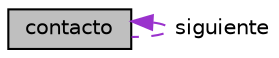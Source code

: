 digraph "contacto"
{
 // LATEX_PDF_SIZE
  edge [fontname="Helvetica",fontsize="10",labelfontname="Helvetica",labelfontsize="10"];
  node [fontname="Helvetica",fontsize="10",shape=record];
  Node1 [label="contacto",height=0.2,width=0.4,color="black", fillcolor="grey75", style="filled", fontcolor="black",tooltip="Es la estructura que contiene los datos del nombre y el número de cada contacto."];
  Node1 -> Node1 [dir="back",color="darkorchid3",fontsize="10",style="dashed",label=" siguiente" ,fontname="Helvetica"];
}
